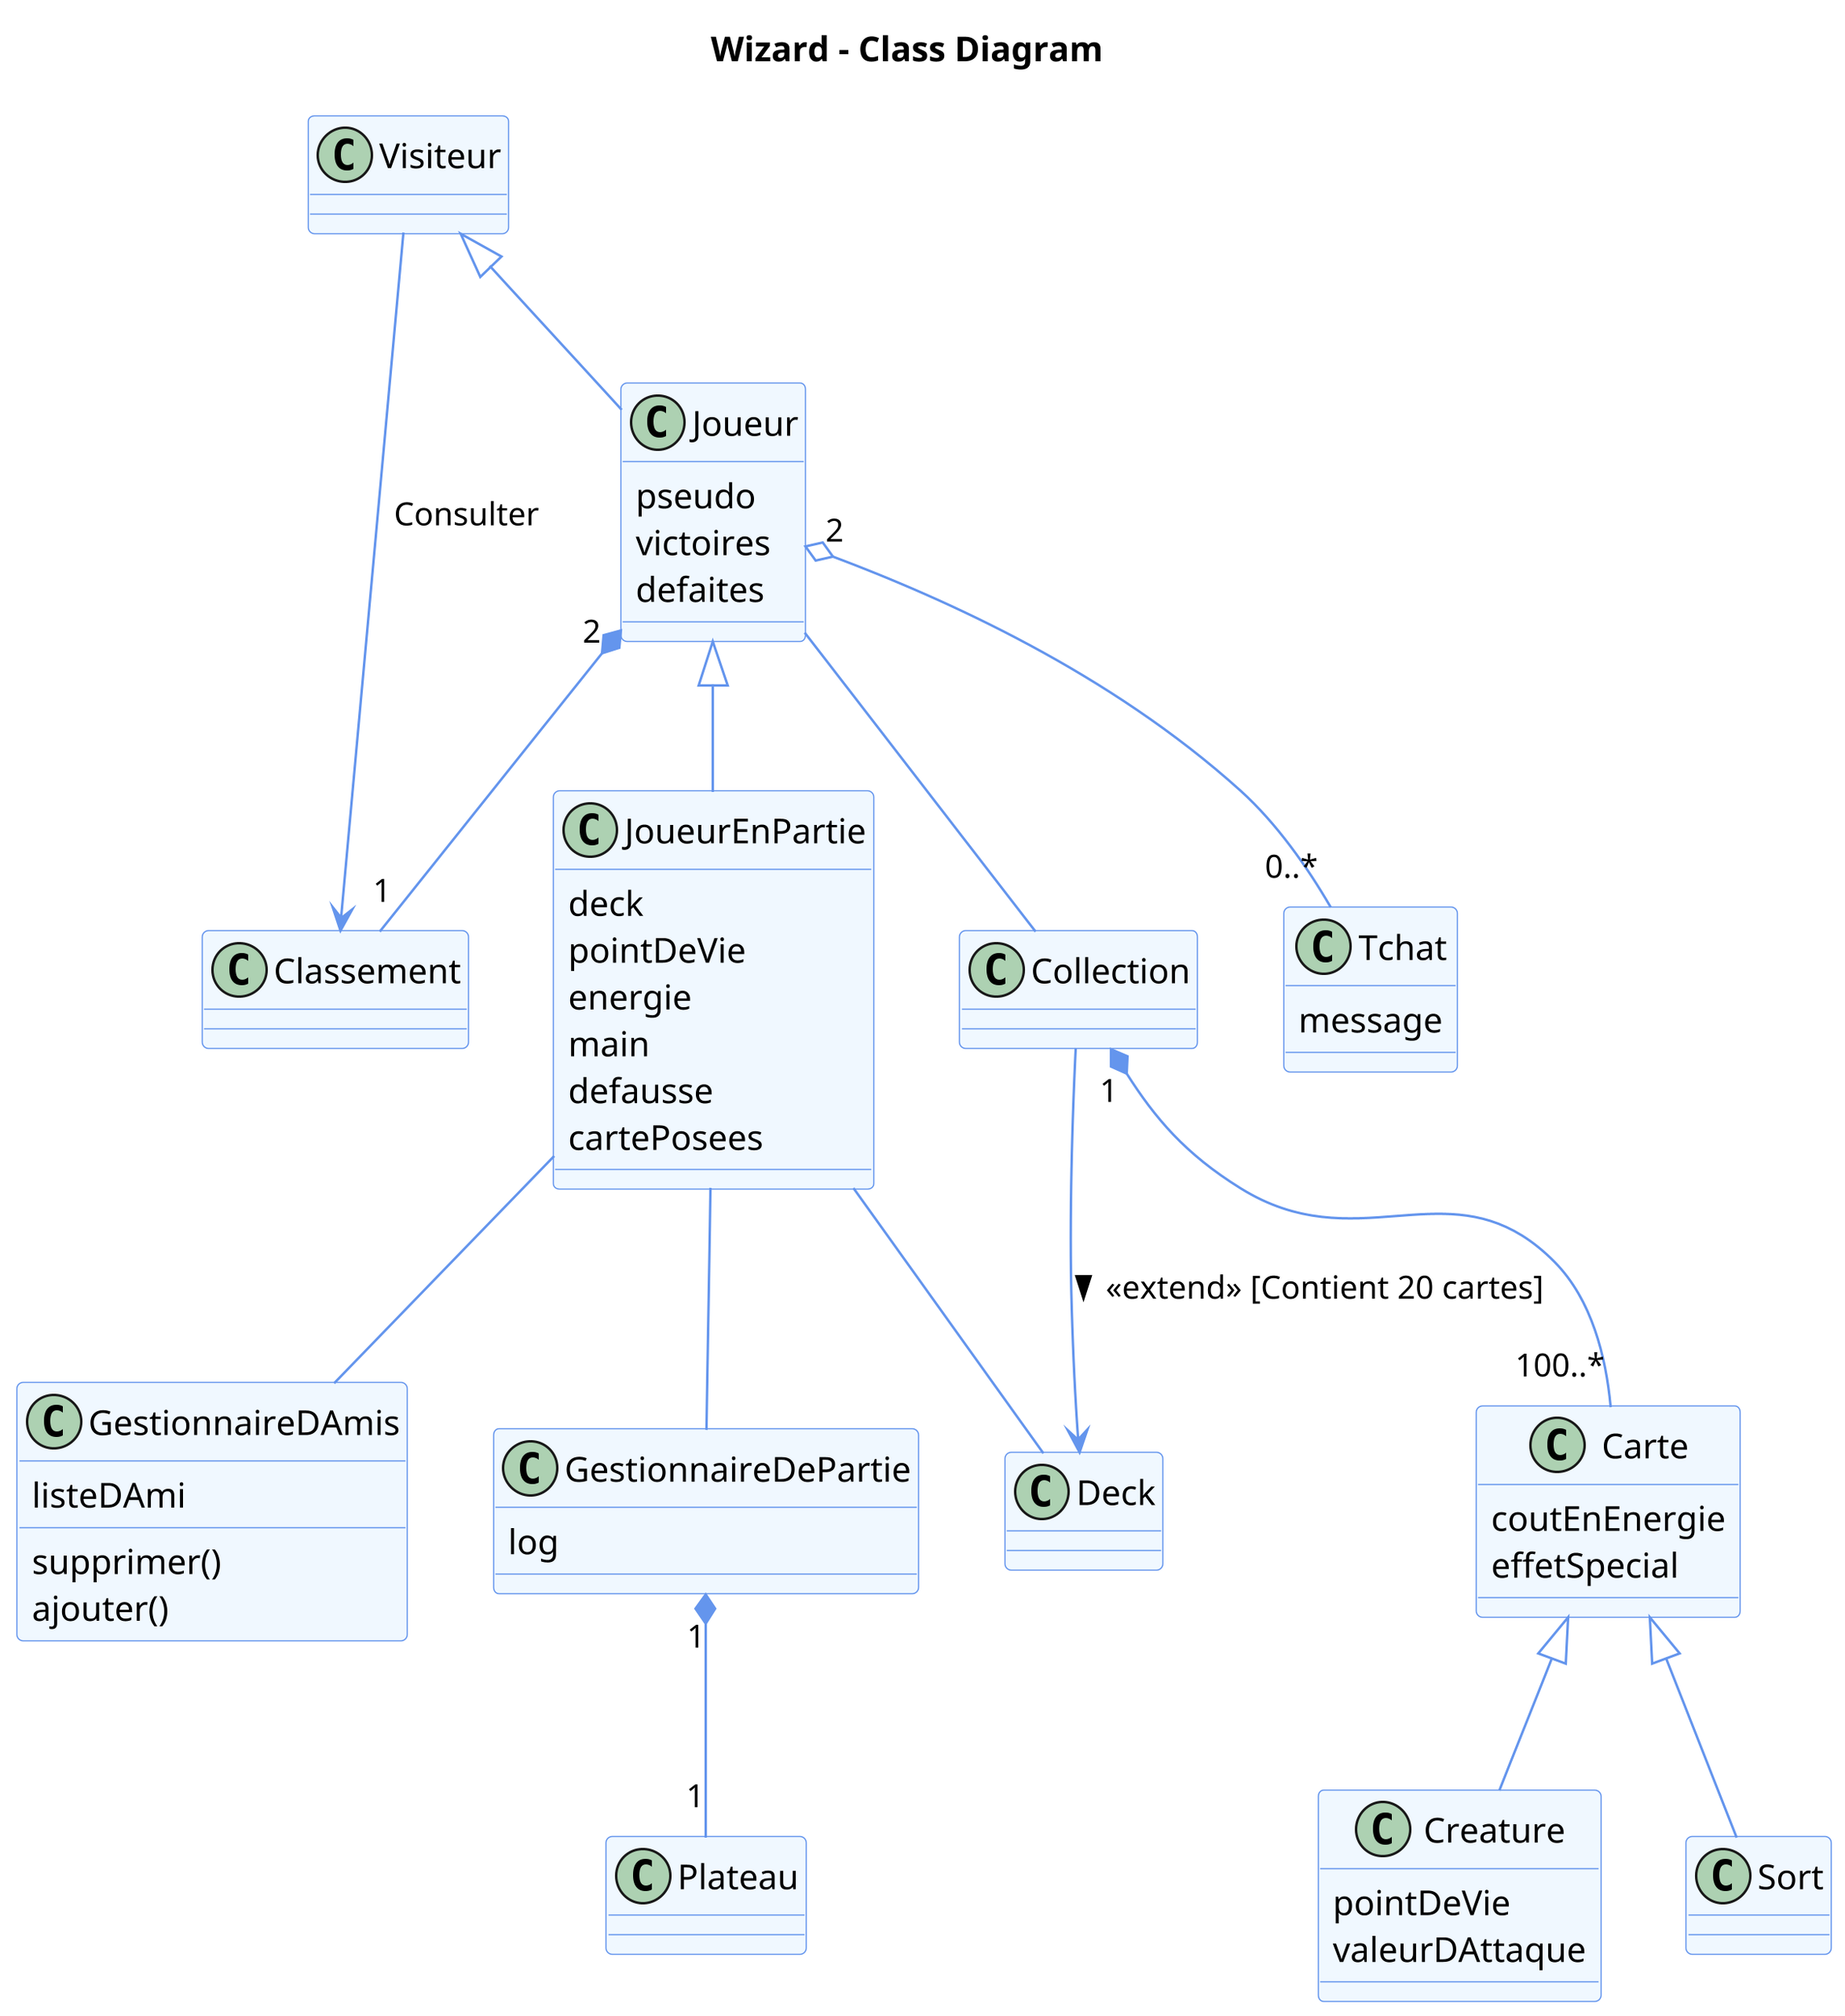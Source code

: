 @startuml

title Wizard - Class Diagram

'accessibilité
skinparam classAttributeIconSize 0

'pas d'ombre
skinparam shadowing false

'taille de l'image
skinparam dpi 300 

'couleurs
skinparam class {
  BackgroundColor AliceBlue
  ArrowColor CornflowerBlue
  BorderColor CornflowerBlue
}
skinparam stereotypeCBackgroundColor OldLace

class Visiteur {
}

class Tchat {
  message
}

class Classement {
}

class Joueur {
  pseudo
  victoires
  defaites
}

class GestionnaireDAmis {
  listeDAmi
  supprimer()
  ajouter()
}

class JoueurEnPartie {
  deck
  pointDeVie
  energie
  main
  defausse
  cartePosees
}

class Deck {

}

class Collection {

}

class Carte {
  coutEnEnergie
  effetSpecial
}

class Creature {
  pointDeVie
  valeurDAttaque
}

class Sort {

}

class GestionnaireDePartie {
  log
}

class Plateau {

}


Visiteur <|-- Joueur
Visiteur --> Classement : Consulter
Joueur "2" *-- "1" Classement
Joueur "2" o-- "0..*" Tchat
Joueur <|-- JoueurEnPartie
JoueurEnPartie -- Deck
JoueurEnPartie -- GestionnaireDAmis
Joueur -- Collection
Collection "1" *-- "100..*" Carte
Collection --> Deck: <<extend>> [Contient 20 cartes] >
Carte <|-- Creature
Carte <|-- Sort
JoueurEnPartie -- GestionnaireDePartie
GestionnaireDePartie "1" *-- "1" Plateau


@enduml

